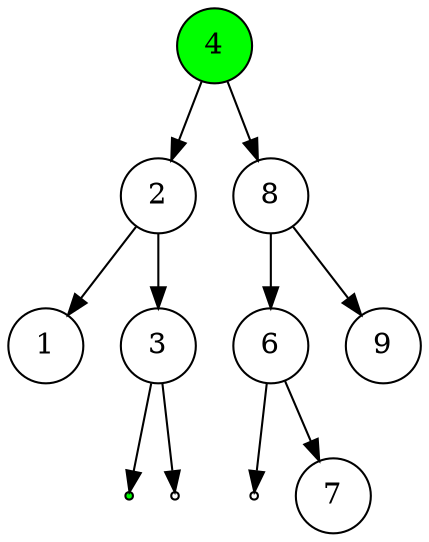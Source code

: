 // Arbre binaire de recherche
digraph {
	ordering=out
	1 [label=1 shape=circle]
	2 [label=2 shape=circle]
	3 [label=3 shape=circle]
	4 [label=4 shape=circle]
	5 [label=5 shape=circle]
	6 [label=6 shape=circle]
	7 [label=7 shape=circle]
	8 [label=8 shape=circle]
	9 [label=9 shape=circle]
	A [label=""]
	B [label=""]
	5 -> 2
	2 -> 1
	2 -> 4
	4 -> 3
	4 -> A
	5 -> 8
	8 -> 6
	6 -> B
	6 -> 7
	8 -> 9
	A [fillcolor=white shape=point]
	B [fillcolor=white shape=point]
	5 [fillcolor=red style=filled]
	4 [fillcolor=green style=filled]
	6 [fillcolor=green style=filled]
	5 [label=4 fillcolor=green]
	6 [fillcolor=white]
	4 [label=3 fillcolor=white]
	3 [label="" fillcolor=green shape=point]
}
